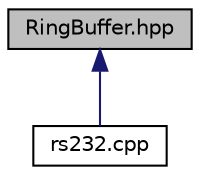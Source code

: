 digraph "RingBuffer.hpp"
{
 // LATEX_PDF_SIZE
  edge [fontname="Helvetica",fontsize="10",labelfontname="Helvetica",labelfontsize="10"];
  node [fontname="Helvetica",fontsize="10",shape=record];
  Node1 [label="RingBuffer.hpp",height=0.2,width=0.4,color="black", fillcolor="grey75", style="filled", fontcolor="black",tooltip="A ring buffer is a buffer method where the same memory used to contain data is reused...."];
  Node1 -> Node2 [dir="back",color="midnightblue",fontsize="10",style="solid",fontname="Helvetica"];
  Node2 [label="rs232.cpp",height=0.2,width=0.4,color="black", fillcolor="white", style="filled",URL="$d4/dc7/rs232_8cpp.html",tooltip=" "];
}
